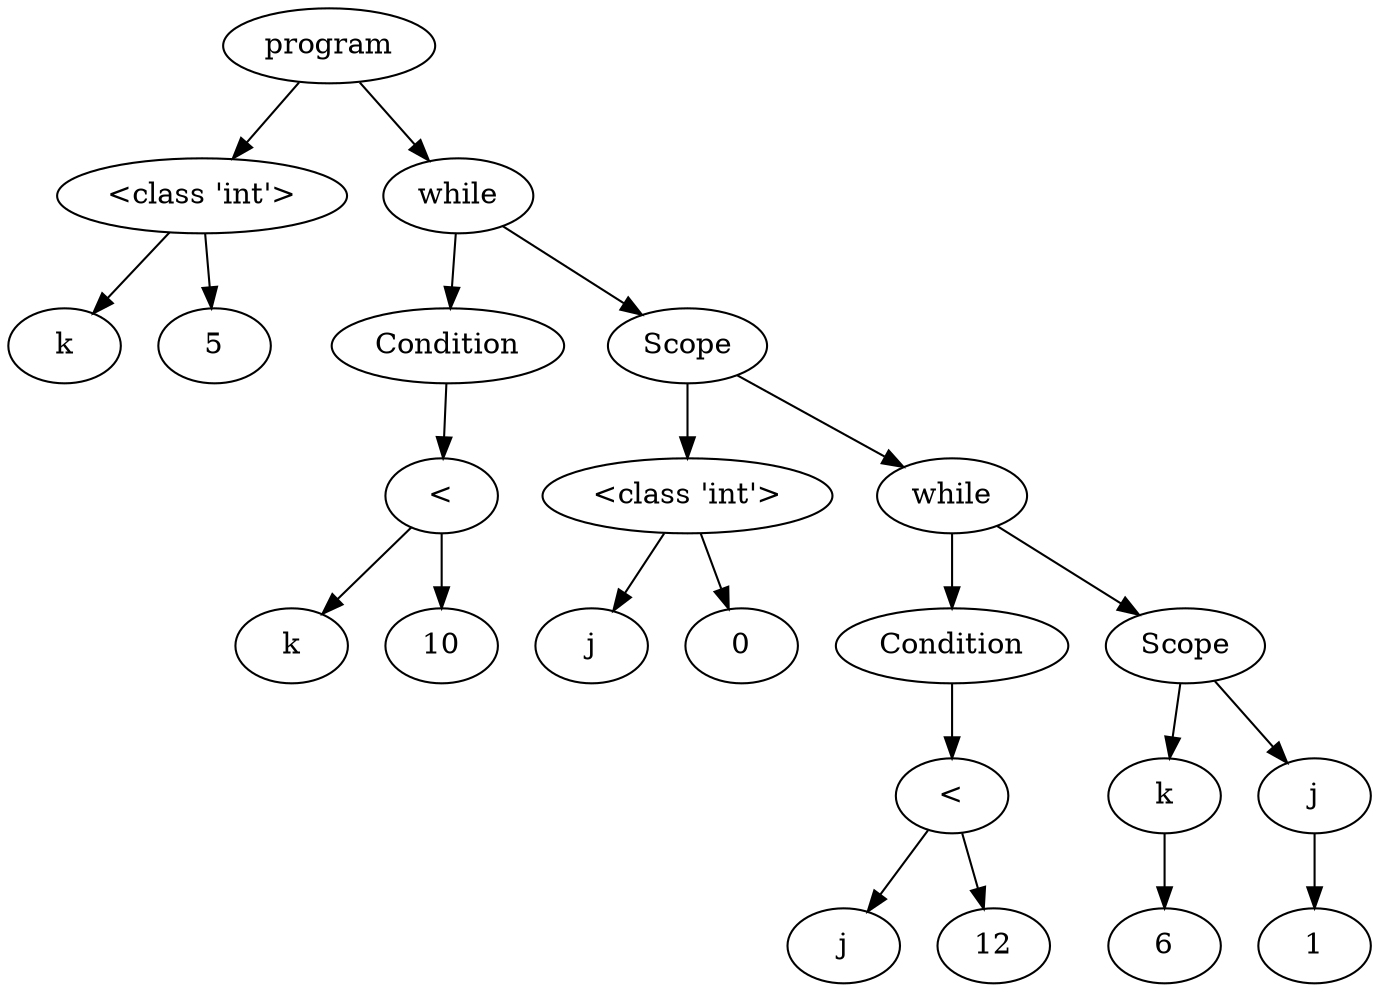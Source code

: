 digraph G { 
"<AST.AST object at 0x0000021DBFD01C70> (0)"[label="program"]
"<AST.ASTDataType object at 0x0000021DBFD019A0> (1)"[label="<class 'int'>"]
"<AST.AST object at 0x0000021DBFD01C70> (0)"->"<AST.ASTDataType object at 0x0000021DBFD019A0> (1)"
"<AST.ASTDataType object at 0x0000021DBFD019A0> (1)"[label="<class 'int'>"]
"<AST.ASTVariable object at 0x0000021DBFD01D90> (2)"[label="k"]
"<AST.ASTDataType object at 0x0000021DBFD019A0> (1)"->"<AST.ASTVariable object at 0x0000021DBFD01D90> (2)"
"<AST.AST object at 0x0000021DBFD01430> (2)"[label="5"]
"<AST.ASTDataType object at 0x0000021DBFD019A0> (1)"->"<AST.AST object at 0x0000021DBFD01430> (2)"
"<AST.ASTWhile object at 0x0000021DBFD01850> (1)"[label="while"]
"<AST.AST object at 0x0000021DBFD01C70> (0)"->"<AST.ASTWhile object at 0x0000021DBFD01850> (1)"
"<AST.ASTWhile object at 0x0000021DBFD01850> (1)"[label="while"]
"<AST.ASTCondition object at 0x0000021DBFD01310> (2)"[label="Condition"]
"<AST.ASTWhile object at 0x0000021DBFD01850> (1)"->"<AST.ASTCondition object at 0x0000021DBFD01310> (2)"
"<AST.ASTCondition object at 0x0000021DBFD01310> (2)"[label="Condition"]
"<AST.ASTOperator object at 0x0000021DBFD01880> (3)"[label="<"]
"<AST.ASTCondition object at 0x0000021DBFD01310> (2)"->"<AST.ASTOperator object at 0x0000021DBFD01880> (3)"
"<AST.ASTOperator object at 0x0000021DBFD01880> (3)"[label="<"]
"<AST.ASTVariable object at 0x0000021DBFD01DC0> (4)"[label="k"]
"<AST.ASTOperator object at 0x0000021DBFD01880> (3)"->"<AST.ASTVariable object at 0x0000021DBFD01DC0> (4)"
"<AST.AST object at 0x0000021DBFD01EB0> (4)"[label="10"]
"<AST.ASTOperator object at 0x0000021DBFD01880> (3)"->"<AST.AST object at 0x0000021DBFD01EB0> (4)"
"<AST.ASTScope object at 0x0000021DBFD01C40> (2)"[label="Scope"]
"<AST.ASTWhile object at 0x0000021DBFD01850> (1)"->"<AST.ASTScope object at 0x0000021DBFD01C40> (2)"
"<AST.ASTScope object at 0x0000021DBFD01C40> (2)"[label="Scope"]
"<AST.ASTDataType object at 0x0000021DBFD01D30> (3)"[label="<class 'int'>"]
"<AST.ASTScope object at 0x0000021DBFD01C40> (2)"->"<AST.ASTDataType object at 0x0000021DBFD01D30> (3)"
"<AST.ASTDataType object at 0x0000021DBFD01D30> (3)"[label="<class 'int'>"]
"<AST.ASTVariable object at 0x0000021DBFD01E80> (4)"[label="j"]
"<AST.ASTDataType object at 0x0000021DBFD01D30> (3)"->"<AST.ASTVariable object at 0x0000021DBFD01E80> (4)"
"<AST.AST object at 0x0000021DBFD01940> (4)"[label="0"]
"<AST.ASTDataType object at 0x0000021DBFD01D30> (3)"->"<AST.AST object at 0x0000021DBFD01940> (4)"
"<AST.ASTWhile object at 0x0000021DBFD01CA0> (3)"[label="while"]
"<AST.ASTScope object at 0x0000021DBFD01C40> (2)"->"<AST.ASTWhile object at 0x0000021DBFD01CA0> (3)"
"<AST.ASTWhile object at 0x0000021DBFD01CA0> (3)"[label="while"]
"<AST.ASTCondition object at 0x0000021DBFD01F70> (4)"[label="Condition"]
"<AST.ASTWhile object at 0x0000021DBFD01CA0> (3)"->"<AST.ASTCondition object at 0x0000021DBFD01F70> (4)"
"<AST.ASTCondition object at 0x0000021DBFD01F70> (4)"[label="Condition"]
"<AST.ASTOperator object at 0x0000021DBFD01EE0> (5)"[label="<"]
"<AST.ASTCondition object at 0x0000021DBFD01F70> (4)"->"<AST.ASTOperator object at 0x0000021DBFD01EE0> (5)"
"<AST.ASTOperator object at 0x0000021DBFD01EE0> (5)"[label="<"]
"<AST.ASTVariable object at 0x0000021DBFD01FD0> (6)"[label="j"]
"<AST.ASTOperator object at 0x0000021DBFD01EE0> (5)"->"<AST.ASTVariable object at 0x0000021DBFD01FD0> (6)"
"<AST.AST object at 0x0000021DBFD01DF0> (6)"[label="12"]
"<AST.ASTOperator object at 0x0000021DBFD01EE0> (5)"->"<AST.AST object at 0x0000021DBFD01DF0> (6)"
"<AST.ASTScope object at 0x0000021DBFD01A30> (4)"[label="Scope"]
"<AST.ASTWhile object at 0x0000021DBFD01CA0> (3)"->"<AST.ASTScope object at 0x0000021DBFD01A30> (4)"
"<AST.ASTScope object at 0x0000021DBFD01A30> (4)"[label="Scope"]
"<AST.ASTVariable object at 0x0000021DBFD010A0> (5)"[label="k"]
"<AST.ASTScope object at 0x0000021DBFD01A30> (4)"->"<AST.ASTVariable object at 0x0000021DBFD010A0> (5)"
"<AST.ASTVariable object at 0x0000021DBFD010A0> (5)"[label="k"]
"<AST.AST object at 0x0000021DBFD010D0> (6)"[label="6"]
"<AST.ASTVariable object at 0x0000021DBFD010A0> (5)"->"<AST.AST object at 0x0000021DBFD010D0> (6)"
"<AST.ASTVariable object at 0x0000021DBFD070A0> (5)"[label="j"]
"<AST.ASTScope object at 0x0000021DBFD01A30> (4)"->"<AST.ASTVariable object at 0x0000021DBFD070A0> (5)"
"<AST.ASTVariable object at 0x0000021DBFD070A0> (5)"[label="j"]
"<AST.AST object at 0x0000021DBFD07040> (6)"[label="1"]
"<AST.ASTVariable object at 0x0000021DBFD070A0> (5)"->"<AST.AST object at 0x0000021DBFD07040> (6)"
}